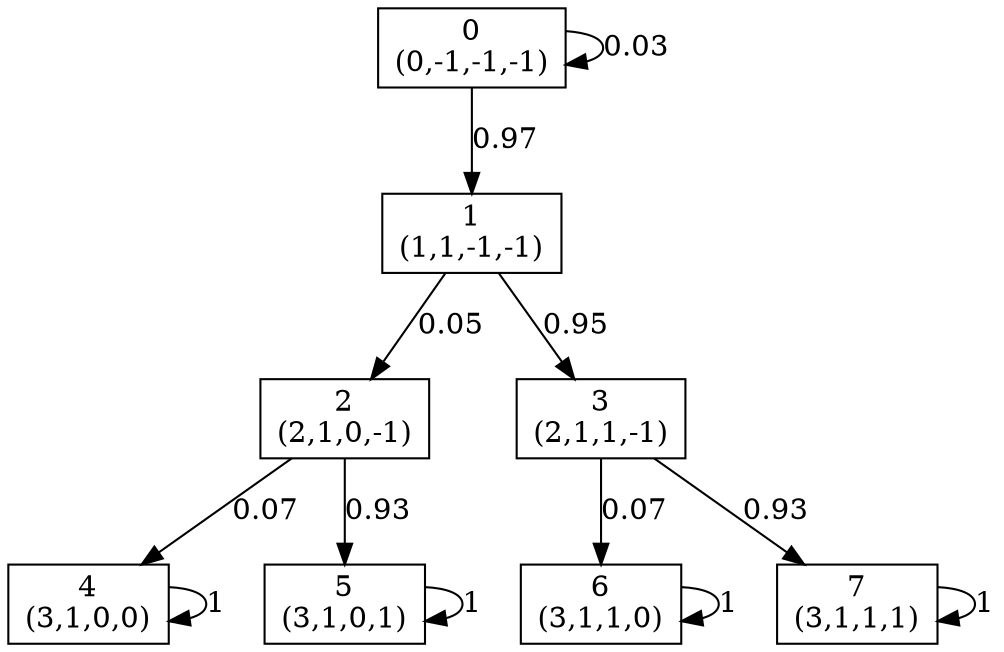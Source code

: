 digraph P {
node [shape=box];
0 -> 0 [ label="0.03" ];
0 -> 1 [ label="0.97" ];
1 -> 2 [ label="0.05" ];
1 -> 3 [ label="0.95" ];
2 -> 4 [ label="0.07" ];
2 -> 5 [ label="0.93" ];
3 -> 6 [ label="0.07" ];
3 -> 7 [ label="0.93" ];
4 -> 4 [ label="1" ];
5 -> 5 [ label="1" ];
6 -> 6 [ label="1" ];
7 -> 7 [ label="1" ];
0 [label="0\n(0,-1,-1,-1)"];
1 [label="1\n(1,1,-1,-1)"];
2 [label="2\n(2,1,0,-1)"];
3 [label="3\n(2,1,1,-1)"];
4 [label="4\n(3,1,0,0)"];
5 [label="5\n(3,1,0,1)"];
6 [label="6\n(3,1,1,0)"];
7 [label="7\n(3,1,1,1)"];
}
